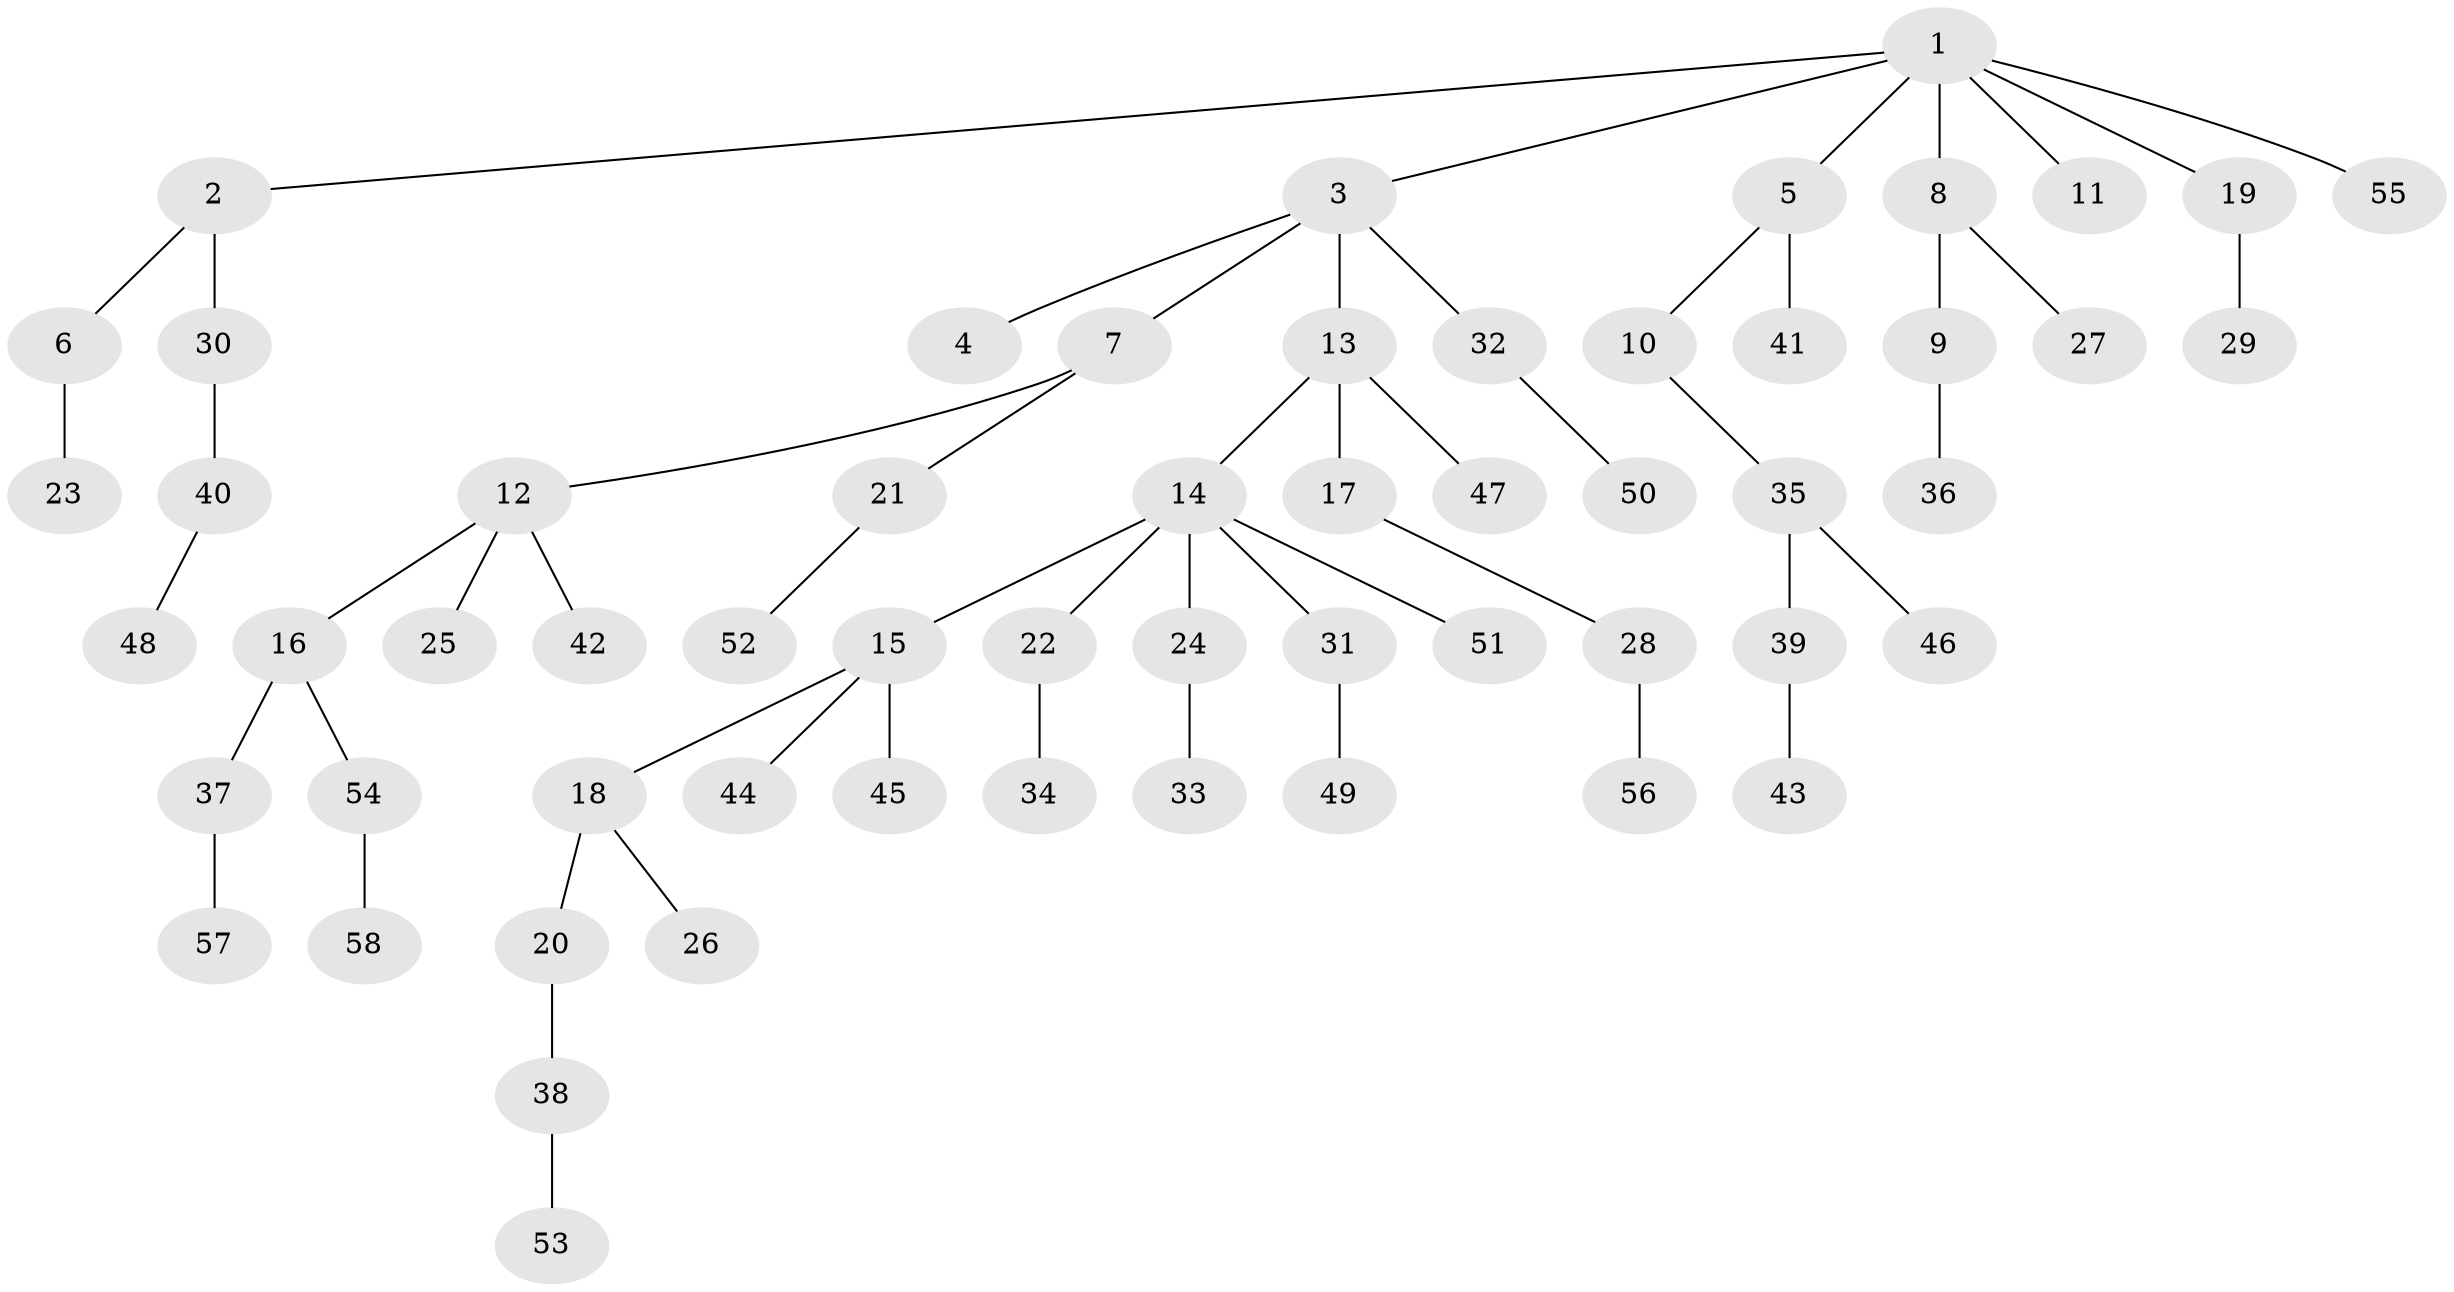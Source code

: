 // Generated by graph-tools (version 1.1) at 2025/50/03/09/25 03:50:16]
// undirected, 58 vertices, 57 edges
graph export_dot {
graph [start="1"]
  node [color=gray90,style=filled];
  1;
  2;
  3;
  4;
  5;
  6;
  7;
  8;
  9;
  10;
  11;
  12;
  13;
  14;
  15;
  16;
  17;
  18;
  19;
  20;
  21;
  22;
  23;
  24;
  25;
  26;
  27;
  28;
  29;
  30;
  31;
  32;
  33;
  34;
  35;
  36;
  37;
  38;
  39;
  40;
  41;
  42;
  43;
  44;
  45;
  46;
  47;
  48;
  49;
  50;
  51;
  52;
  53;
  54;
  55;
  56;
  57;
  58;
  1 -- 2;
  1 -- 3;
  1 -- 5;
  1 -- 8;
  1 -- 11;
  1 -- 19;
  1 -- 55;
  2 -- 6;
  2 -- 30;
  3 -- 4;
  3 -- 7;
  3 -- 13;
  3 -- 32;
  5 -- 10;
  5 -- 41;
  6 -- 23;
  7 -- 12;
  7 -- 21;
  8 -- 9;
  8 -- 27;
  9 -- 36;
  10 -- 35;
  12 -- 16;
  12 -- 25;
  12 -- 42;
  13 -- 14;
  13 -- 17;
  13 -- 47;
  14 -- 15;
  14 -- 22;
  14 -- 24;
  14 -- 31;
  14 -- 51;
  15 -- 18;
  15 -- 44;
  15 -- 45;
  16 -- 37;
  16 -- 54;
  17 -- 28;
  18 -- 20;
  18 -- 26;
  19 -- 29;
  20 -- 38;
  21 -- 52;
  22 -- 34;
  24 -- 33;
  28 -- 56;
  30 -- 40;
  31 -- 49;
  32 -- 50;
  35 -- 39;
  35 -- 46;
  37 -- 57;
  38 -- 53;
  39 -- 43;
  40 -- 48;
  54 -- 58;
}
